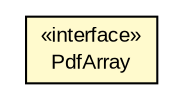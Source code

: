 #!/usr/local/bin/dot
#
# Class diagram 
# Generated by UMLGraph version R5_6-24-gf6e263 (http://www.umlgraph.org/)
#

digraph G {
	edge [fontname="arial",fontsize=10,labelfontname="arial",labelfontsize=10];
	node [fontname="arial",fontsize=10,shape=plaintext];
	nodesep=0.25;
	ranksep=0.5;
	// eu.europa.esig.dss.pdf.PdfArray
	c493985 [label=<<table title="eu.europa.esig.dss.pdf.PdfArray" border="0" cellborder="1" cellspacing="0" cellpadding="2" port="p" bgcolor="lemonChiffon" href="./PdfArray.html">
		<tr><td><table border="0" cellspacing="0" cellpadding="1">
<tr><td align="center" balign="center"> &#171;interface&#187; </td></tr>
<tr><td align="center" balign="center"> PdfArray </td></tr>
		</table></td></tr>
		</table>>, URL="./PdfArray.html", fontname="arial", fontcolor="black", fontsize=10.0];
}

